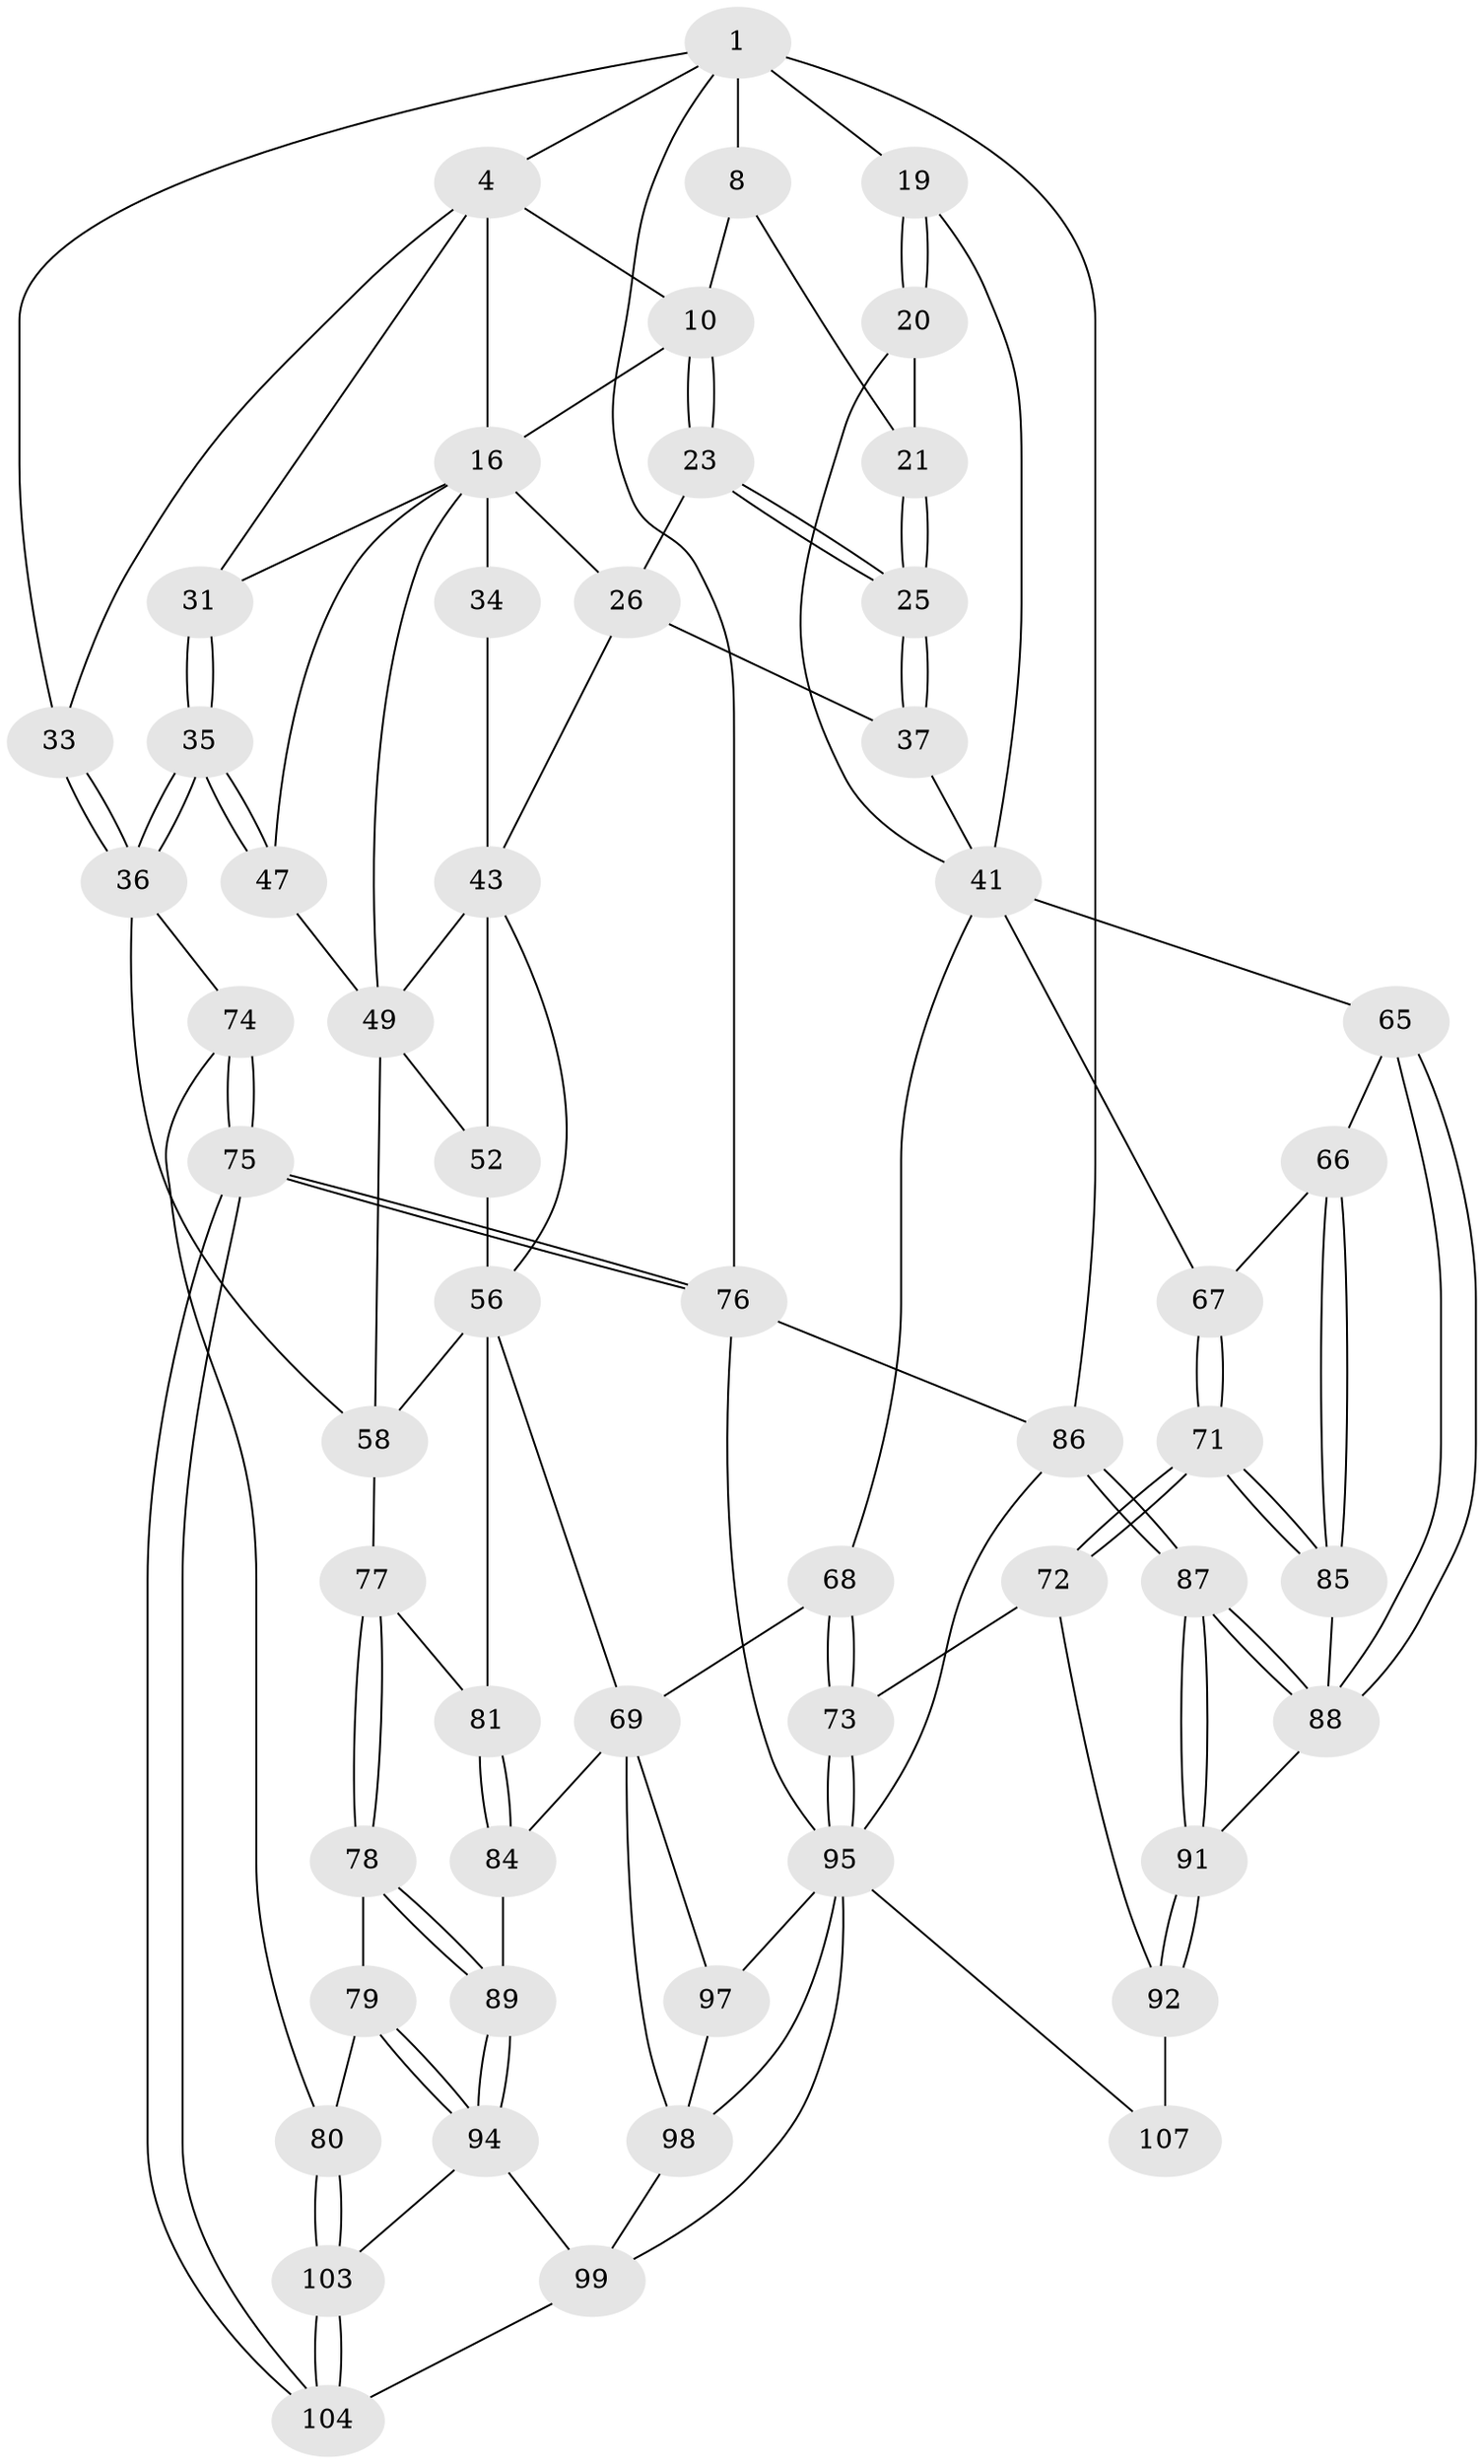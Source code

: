 // original degree distribution, {3: 0.017857142857142856, 6: 0.22321428571428573, 5: 0.5178571428571429, 4: 0.24107142857142858}
// Generated by graph-tools (version 1.1) at 2025/16/03/09/25 04:16:59]
// undirected, 56 vertices, 130 edges
graph export_dot {
graph [start="1"]
  node [color=gray90,style=filled];
  1 [pos="+0.7180776390430664+0",super="+7+2"];
  4 [pos="+0.0719223265038175+0",super="+32+5"];
  8 [pos="+0.7224585599709861+0.010785031220800066",super="+9+15"];
  10 [pos="+0.6448197533588106+0.08310000290247592",super="+11"];
  16 [pos="+0.25059033048185236+0",super="+17+29"];
  19 [pos="+0.8933012085048563+0.16253156510320277",super="+39"];
  20 [pos="+0.7603753826958+0.18209633762356567"];
  21 [pos="+0.7571004343173405+0.1783053695073294"];
  23 [pos="+0.5836613208178831+0.16353379719765018",super="+24"];
  25 [pos="+0.5977440750290302+0.217157191378842"];
  26 [pos="+0.47435248380622663+0.20432607350415327",super="+27+38"];
  31 [pos="+0.04189719613437541+0.18049476287062763"];
  33 [pos="+0+0"];
  34 [pos="+0.3796888740967718+0.2349251058872062"];
  35 [pos="+0.02329689770723706+0.32881913910283334"];
  36 [pos="+0+0.4535048955753249",super="+64"];
  37 [pos="+0.5501702042744917+0.31548864827992695"];
  41 [pos="+0.8504397094974605+0.31986470070723133",super="+42+62"];
  43 [pos="+0.3926779600530838+0.24848176030634025",super="+44+45"];
  47 [pos="+0.06450533071594679+0.3124066200324659"];
  49 [pos="+0.2897001069654437+0.29831337017562354",super="+50"];
  52 [pos="+0.39770056700694845+0.3508836339009463",super="+55"];
  56 [pos="+0.3316367402071499+0.45554563342614884",super="+57+61"];
  58 [pos="+0.25819965221730296+0.432004147240052",super="+59"];
  65 [pos="+1+0.39182419650743744"];
  66 [pos="+0.9485223817984558+0.4708995928990721"];
  67 [pos="+0.7690766600959653+0.4220324736456592"];
  68 [pos="+0.5570814243482375+0.6321045611307141"];
  69 [pos="+0.49934853798883405+0.6120619734496797",super="+82"];
  71 [pos="+0.7564326660969448+0.6341426302222123"];
  72 [pos="+0.7200182742427987+0.6816284578744105"];
  73 [pos="+0.6226788791639258+0.6721629845553542"];
  74 [pos="+0+0.5215346866832491"];
  75 [pos="+0+0.8600451873097547"];
  76 [pos="+0+1"];
  77 [pos="+0.19162052317817027+0.5573777446045076"];
  78 [pos="+0.08980814726841639+0.5814062315356794"];
  79 [pos="+0+0.5714146419801545"];
  80 [pos="+0+0.52871810126814"];
  81 [pos="+0.24880991799187896+0.5747442238169939"];
  84 [pos="+0.34042976733693436+0.6896837191851938"];
  85 [pos="+0.8347835290437964+0.6059237074902971"];
  86 [pos="+1+1"];
  87 [pos="+1+1"];
  88 [pos="+1+0.5959577900330904",super="+90"];
  89 [pos="+0.22704614894778+0.7210873588459451"];
  91 [pos="+0.9726222134511278+0.8963126783595492"];
  92 [pos="+0.9308636342757103+0.8722395971488546",super="+93"];
  94 [pos="+0.16601452246194068+0.7812910590775969",super="+101"];
  95 [pos="+0.560456778133781+0.8176449724576453",super="+96+108"];
  97 [pos="+0.45719615054357815+0.8469106868091478"];
  98 [pos="+0.31858488670097834+0.9014067966054508",super="+102"];
  99 [pos="+0.27279956154394513+0.8963623614410309",super="+100"];
  103 [pos="+0.1025595224408138+0.8186944871245891"];
  104 [pos="+0.07295710437186108+0.8571658625948805"];
  107 [pos="+0.6517473061754886+0.9778156081453746"];
  1 -- 19 [weight=2];
  1 -- 8 [weight=2];
  1 -- 33;
  1 -- 4;
  1 -- 86;
  1 -- 76;
  4 -- 33;
  4 -- 31;
  4 -- 16;
  4 -- 10;
  8 -- 10;
  8 -- 21;
  10 -- 23 [weight=2];
  10 -- 23;
  10 -- 16;
  16 -- 26;
  16 -- 34 [weight=2];
  16 -- 49;
  16 -- 31;
  16 -- 47;
  19 -- 20;
  19 -- 20;
  19 -- 41 [weight=2];
  20 -- 21;
  20 -- 41;
  21 -- 25;
  21 -- 25;
  23 -- 25;
  23 -- 25;
  23 -- 26;
  25 -- 37;
  25 -- 37;
  26 -- 43 [weight=2];
  26 -- 37;
  31 -- 35;
  31 -- 35;
  33 -- 36;
  33 -- 36;
  34 -- 43;
  35 -- 36;
  35 -- 36;
  35 -- 47;
  35 -- 47;
  36 -- 58;
  36 -- 74;
  37 -- 41;
  41 -- 67;
  41 -- 68;
  41 -- 65;
  43 -- 49;
  43 -- 52 [weight=2];
  43 -- 56;
  47 -- 49;
  49 -- 58;
  49 -- 52;
  52 -- 56;
  56 -- 81;
  56 -- 58;
  56 -- 69;
  58 -- 77;
  65 -- 66;
  65 -- 88;
  65 -- 88;
  66 -- 67;
  66 -- 85;
  66 -- 85;
  67 -- 71;
  67 -- 71;
  68 -- 69;
  68 -- 73;
  68 -- 73;
  69 -- 97;
  69 -- 98;
  69 -- 84;
  71 -- 72;
  71 -- 72;
  71 -- 85;
  71 -- 85;
  72 -- 73;
  72 -- 92;
  73 -- 95;
  73 -- 95;
  74 -- 75;
  74 -- 75;
  74 -- 80;
  75 -- 76;
  75 -- 76;
  75 -- 104;
  75 -- 104;
  76 -- 86;
  76 -- 95;
  77 -- 78;
  77 -- 78;
  77 -- 81;
  78 -- 79;
  78 -- 89;
  78 -- 89;
  79 -- 80;
  79 -- 94;
  79 -- 94;
  80 -- 103;
  80 -- 103;
  81 -- 84;
  81 -- 84;
  84 -- 89;
  85 -- 88;
  86 -- 87;
  86 -- 87;
  86 -- 95;
  87 -- 88;
  87 -- 88;
  87 -- 91;
  87 -- 91;
  88 -- 91;
  89 -- 94;
  89 -- 94;
  91 -- 92;
  91 -- 92;
  92 -- 107 [weight=2];
  94 -- 99;
  94 -- 103;
  95 -- 97;
  95 -- 98;
  95 -- 99;
  95 -- 107;
  97 -- 98;
  98 -- 99;
  99 -- 104;
  103 -- 104;
  103 -- 104;
}
